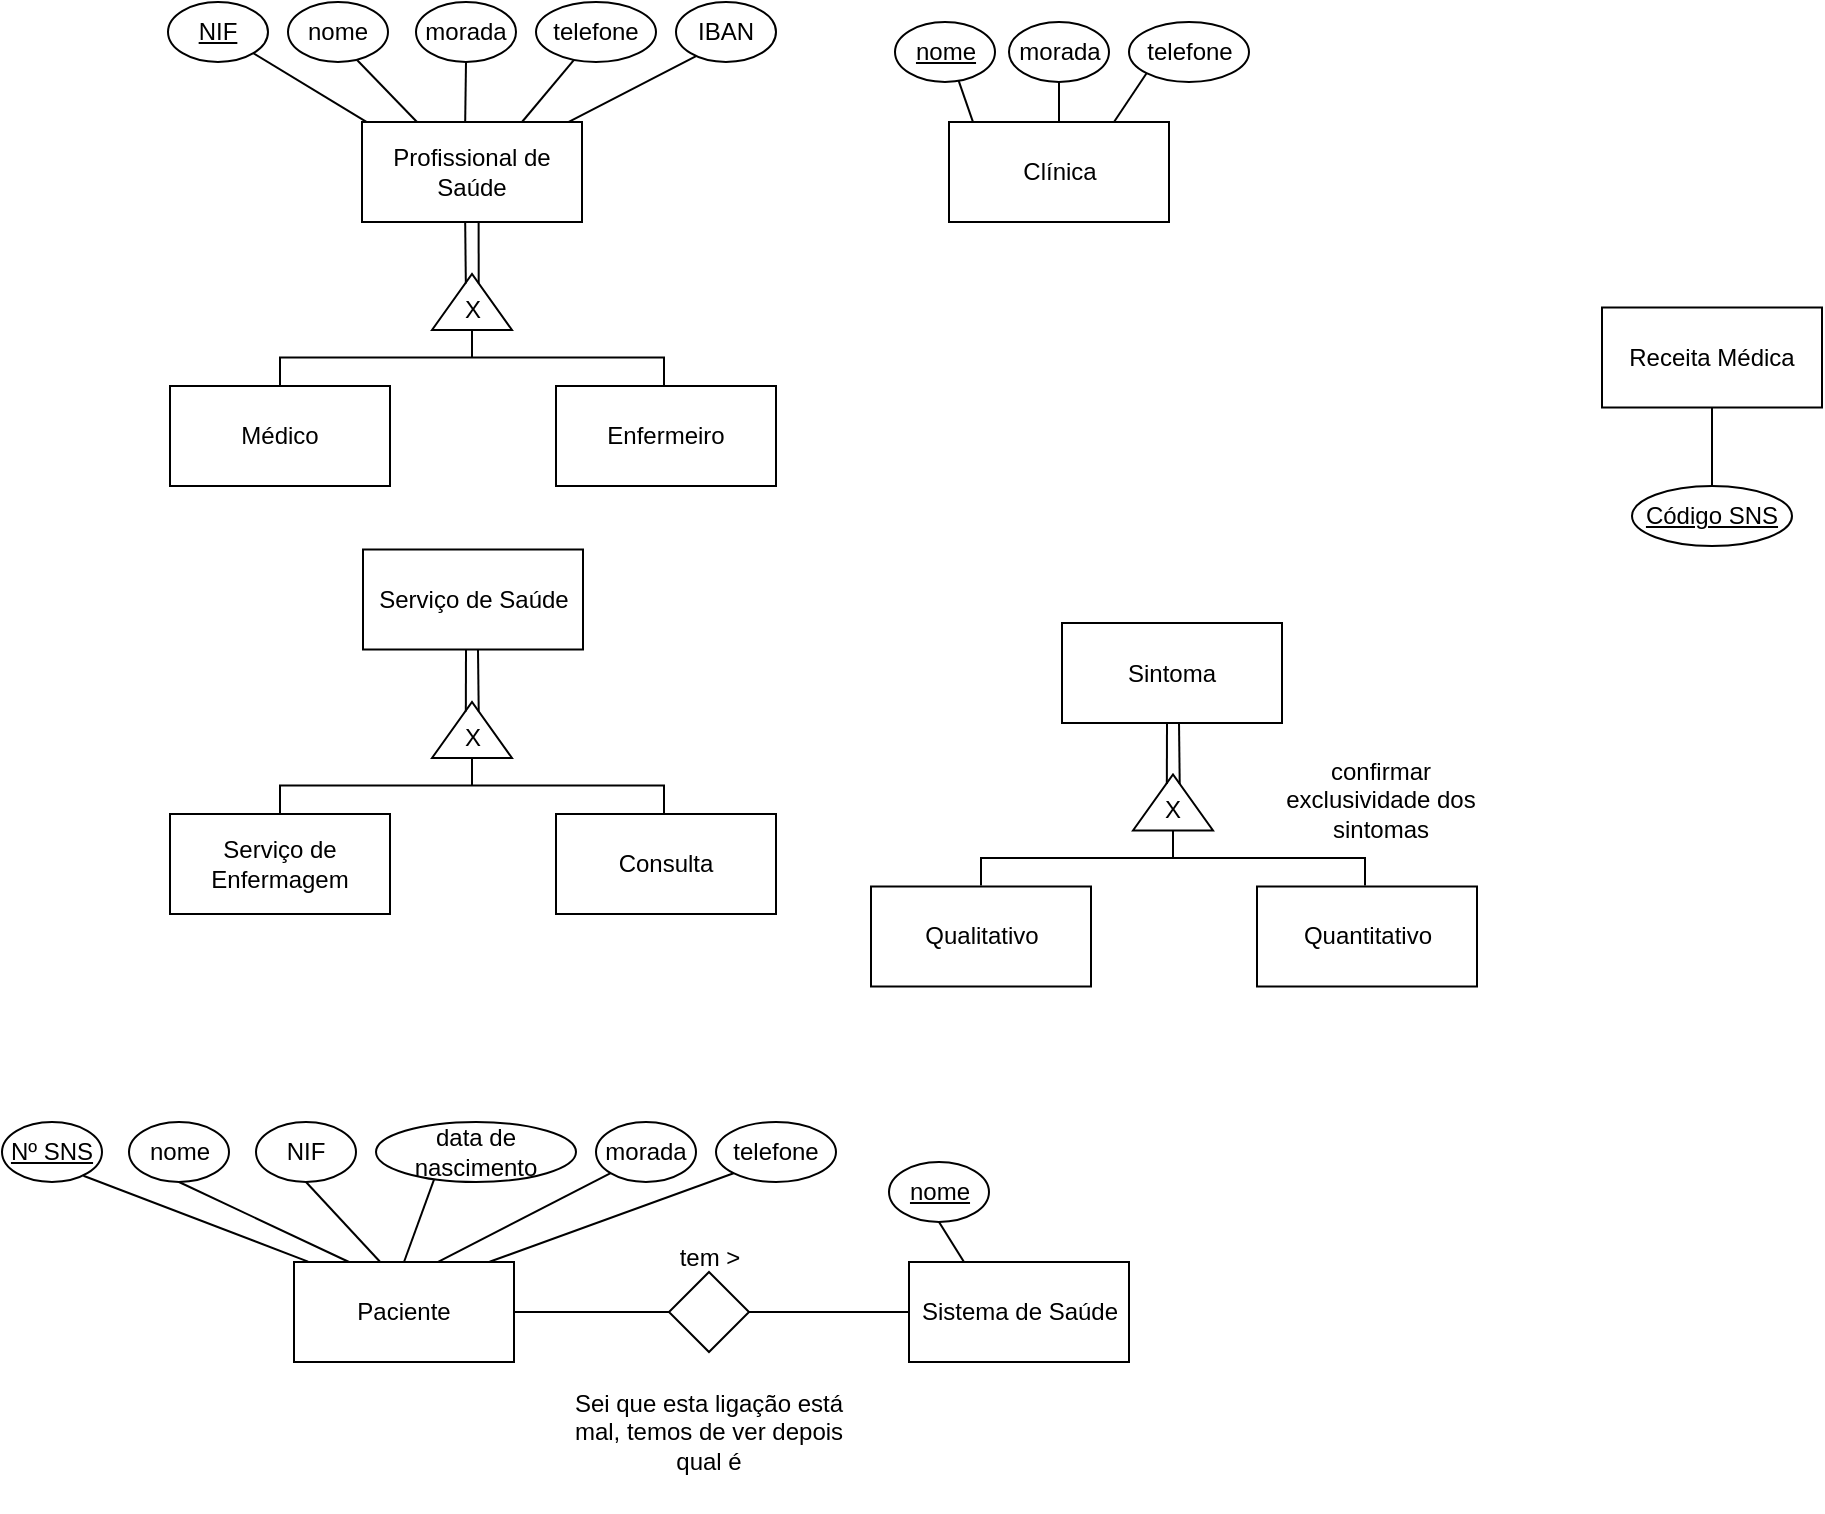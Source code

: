 <mxfile version="24.2.5" type="device">
  <diagram name="Página-1" id="wpr3pBIpoUip04HzEn6h">
    <mxGraphModel dx="1375" dy="997" grid="1" gridSize="10" guides="1" tooltips="1" connect="1" arrows="1" fold="1" page="1" pageScale="1" pageWidth="1169" pageHeight="1654" math="0" shadow="0">
      <root>
        <mxCell id="0" />
        <mxCell id="1" parent="0" />
        <mxCell id="ECzDEPBXJ9Gx6K2N4yYG-2" value="Profissional de Saúde" style="html=1;whiteSpace=wrap;" vertex="1" parent="1">
          <mxGeometry x="280" y="320" width="110" height="50" as="geometry" />
        </mxCell>
        <mxCell id="ECzDEPBXJ9Gx6K2N4yYG-3" value="&lt;u&gt;NIF&lt;/u&gt;" style="ellipse;whiteSpace=wrap;html=1;" vertex="1" parent="1">
          <mxGeometry x="183" y="260" width="50" height="30" as="geometry" />
        </mxCell>
        <mxCell id="ECzDEPBXJ9Gx6K2N4yYG-4" value="nome" style="ellipse;whiteSpace=wrap;html=1;" vertex="1" parent="1">
          <mxGeometry x="243" y="260" width="50" height="30" as="geometry" />
        </mxCell>
        <mxCell id="ECzDEPBXJ9Gx6K2N4yYG-5" value="morada" style="ellipse;whiteSpace=wrap;html=1;" vertex="1" parent="1">
          <mxGeometry x="307" y="260" width="50" height="30" as="geometry" />
        </mxCell>
        <mxCell id="ECzDEPBXJ9Gx6K2N4yYG-6" value="telefone" style="ellipse;whiteSpace=wrap;html=1;" vertex="1" parent="1">
          <mxGeometry x="367" y="260" width="60" height="30" as="geometry" />
        </mxCell>
        <mxCell id="ECzDEPBXJ9Gx6K2N4yYG-7" value="IBAN" style="ellipse;whiteSpace=wrap;html=1;" vertex="1" parent="1">
          <mxGeometry x="437" y="260" width="50" height="30" as="geometry" />
        </mxCell>
        <mxCell id="ECzDEPBXJ9Gx6K2N4yYG-9" value="" style="endArrow=none;html=1;rounded=0;exitX=1;exitY=1;exitDx=0;exitDy=0;entryX=0.022;entryY=0.002;entryDx=0;entryDy=0;entryPerimeter=0;" edge="1" parent="1" source="ECzDEPBXJ9Gx6K2N4yYG-3" target="ECzDEPBXJ9Gx6K2N4yYG-2">
          <mxGeometry width="50" height="50" relative="1" as="geometry">
            <mxPoint x="310" y="400" as="sourcePoint" />
            <mxPoint x="360" y="350" as="targetPoint" />
          </mxGeometry>
        </mxCell>
        <mxCell id="ECzDEPBXJ9Gx6K2N4yYG-10" value="" style="endArrow=none;html=1;rounded=0;entryX=0.693;entryY=0.97;entryDx=0;entryDy=0;entryPerimeter=0;exitX=0.25;exitY=0;exitDx=0;exitDy=0;" edge="1" parent="1" source="ECzDEPBXJ9Gx6K2N4yYG-2" target="ECzDEPBXJ9Gx6K2N4yYG-4">
          <mxGeometry width="50" height="50" relative="1" as="geometry">
            <mxPoint x="310" y="400" as="sourcePoint" />
            <mxPoint x="360" y="350" as="targetPoint" />
          </mxGeometry>
        </mxCell>
        <mxCell id="ECzDEPBXJ9Gx6K2N4yYG-11" value="" style="endArrow=none;html=1;rounded=0;entryX=0.5;entryY=1;entryDx=0;entryDy=0;exitX=0.469;exitY=0.008;exitDx=0;exitDy=0;exitPerimeter=0;" edge="1" parent="1" source="ECzDEPBXJ9Gx6K2N4yYG-2" target="ECzDEPBXJ9Gx6K2N4yYG-5">
          <mxGeometry width="50" height="50" relative="1" as="geometry">
            <mxPoint x="310" y="400" as="sourcePoint" />
            <mxPoint x="360" y="350" as="targetPoint" />
          </mxGeometry>
        </mxCell>
        <mxCell id="ECzDEPBXJ9Gx6K2N4yYG-12" value="" style="endArrow=none;html=1;rounded=0;entryX=0.315;entryY=0.97;entryDx=0;entryDy=0;entryPerimeter=0;" edge="1" parent="1" target="ECzDEPBXJ9Gx6K2N4yYG-6">
          <mxGeometry width="50" height="50" relative="1" as="geometry">
            <mxPoint x="360" y="320" as="sourcePoint" />
            <mxPoint x="360" y="350" as="targetPoint" />
          </mxGeometry>
        </mxCell>
        <mxCell id="ECzDEPBXJ9Gx6K2N4yYG-13" value="" style="endArrow=none;html=1;rounded=0;entryX=0.201;entryY=0.901;entryDx=0;entryDy=0;entryPerimeter=0;exitX=0.94;exitY=-0.001;exitDx=0;exitDy=0;exitPerimeter=0;" edge="1" parent="1" source="ECzDEPBXJ9Gx6K2N4yYG-2" target="ECzDEPBXJ9Gx6K2N4yYG-7">
          <mxGeometry width="50" height="50" relative="1" as="geometry">
            <mxPoint x="310" y="370" as="sourcePoint" />
            <mxPoint x="360" y="320" as="targetPoint" />
          </mxGeometry>
        </mxCell>
        <mxCell id="ECzDEPBXJ9Gx6K2N4yYG-14" value="Clínica" style="html=1;whiteSpace=wrap;" vertex="1" parent="1">
          <mxGeometry x="573.5" y="320" width="110" height="50" as="geometry" />
        </mxCell>
        <mxCell id="ECzDEPBXJ9Gx6K2N4yYG-16" value="&lt;u&gt;nome&lt;/u&gt;" style="ellipse;whiteSpace=wrap;html=1;" vertex="1" parent="1">
          <mxGeometry x="546.5" y="270" width="50" height="30" as="geometry" />
        </mxCell>
        <mxCell id="ECzDEPBXJ9Gx6K2N4yYG-17" value="morada" style="ellipse;whiteSpace=wrap;html=1;" vertex="1" parent="1">
          <mxGeometry x="603.5" y="270" width="50" height="30" as="geometry" />
        </mxCell>
        <mxCell id="ECzDEPBXJ9Gx6K2N4yYG-18" value="telefone" style="ellipse;whiteSpace=wrap;html=1;" vertex="1" parent="1">
          <mxGeometry x="663.5" y="270" width="60" height="30" as="geometry" />
        </mxCell>
        <mxCell id="ECzDEPBXJ9Gx6K2N4yYG-19" value="" style="endArrow=none;html=1;rounded=0;exitX=0.108;exitY=-0.007;exitDx=0;exitDy=0;exitPerimeter=0;entryX=0.637;entryY=0.981;entryDx=0;entryDy=0;entryPerimeter=0;" edge="1" parent="1" source="ECzDEPBXJ9Gx6K2N4yYG-14" target="ECzDEPBXJ9Gx6K2N4yYG-16">
          <mxGeometry width="50" height="50" relative="1" as="geometry">
            <mxPoint x="553" y="300" as="sourcePoint" />
            <mxPoint x="603" y="250" as="targetPoint" />
          </mxGeometry>
        </mxCell>
        <mxCell id="ECzDEPBXJ9Gx6K2N4yYG-20" value="" style="endArrow=none;html=1;rounded=0;entryX=0.5;entryY=1;entryDx=0;entryDy=0;exitX=0.5;exitY=0;exitDx=0;exitDy=0;" edge="1" parent="1" source="ECzDEPBXJ9Gx6K2N4yYG-14" target="ECzDEPBXJ9Gx6K2N4yYG-17">
          <mxGeometry width="50" height="50" relative="1" as="geometry">
            <mxPoint x="593" y="330" as="sourcePoint" />
            <mxPoint x="643" y="280" as="targetPoint" />
          </mxGeometry>
        </mxCell>
        <mxCell id="ECzDEPBXJ9Gx6K2N4yYG-21" value="" style="endArrow=none;html=1;rounded=0;entryX=0;entryY=1;entryDx=0;entryDy=0;exitX=0.75;exitY=0;exitDx=0;exitDy=0;" edge="1" parent="1" source="ECzDEPBXJ9Gx6K2N4yYG-14" target="ECzDEPBXJ9Gx6K2N4yYG-18">
          <mxGeometry width="50" height="50" relative="1" as="geometry">
            <mxPoint x="593" y="330" as="sourcePoint" />
            <mxPoint x="643" y="280" as="targetPoint" />
          </mxGeometry>
        </mxCell>
        <mxCell id="ECzDEPBXJ9Gx6K2N4yYG-22" value="Paciente" style="html=1;whiteSpace=wrap;" vertex="1" parent="1">
          <mxGeometry x="246" y="890" width="110" height="50" as="geometry" />
        </mxCell>
        <mxCell id="ECzDEPBXJ9Gx6K2N4yYG-23" value="&lt;u&gt;Nº SNS&lt;/u&gt;" style="ellipse;whiteSpace=wrap;html=1;" vertex="1" parent="1">
          <mxGeometry x="100" y="820" width="50" height="30" as="geometry" />
        </mxCell>
        <mxCell id="ECzDEPBXJ9Gx6K2N4yYG-24" value="NIF" style="ellipse;whiteSpace=wrap;html=1;" vertex="1" parent="1">
          <mxGeometry x="227" y="820" width="50" height="30" as="geometry" />
        </mxCell>
        <mxCell id="ECzDEPBXJ9Gx6K2N4yYG-25" value="nome" style="ellipse;whiteSpace=wrap;html=1;" vertex="1" parent="1">
          <mxGeometry x="163.5" y="820" width="50" height="30" as="geometry" />
        </mxCell>
        <mxCell id="ECzDEPBXJ9Gx6K2N4yYG-26" value="morada" style="ellipse;whiteSpace=wrap;html=1;" vertex="1" parent="1">
          <mxGeometry x="397" y="820" width="50" height="30" as="geometry" />
        </mxCell>
        <mxCell id="ECzDEPBXJ9Gx6K2N4yYG-27" value="telefone" style="ellipse;whiteSpace=wrap;html=1;" vertex="1" parent="1">
          <mxGeometry x="457" y="820" width="60" height="30" as="geometry" />
        </mxCell>
        <mxCell id="ECzDEPBXJ9Gx6K2N4yYG-28" value="data de nascimento" style="ellipse;whiteSpace=wrap;html=1;" vertex="1" parent="1">
          <mxGeometry x="287" y="820" width="100" height="30" as="geometry" />
        </mxCell>
        <mxCell id="ECzDEPBXJ9Gx6K2N4yYG-29" value="" style="endArrow=none;html=1;rounded=0;exitX=0.814;exitY=0.895;exitDx=0;exitDy=0;exitPerimeter=0;entryX=0.064;entryY=-0.004;entryDx=0;entryDy=0;entryPerimeter=0;" edge="1" parent="1" source="ECzDEPBXJ9Gx6K2N4yYG-23" target="ECzDEPBXJ9Gx6K2N4yYG-22">
          <mxGeometry width="50" height="50" relative="1" as="geometry">
            <mxPoint x="267" y="870" as="sourcePoint" />
            <mxPoint x="317" y="820" as="targetPoint" />
          </mxGeometry>
        </mxCell>
        <mxCell id="ECzDEPBXJ9Gx6K2N4yYG-30" value="" style="endArrow=none;html=1;rounded=0;exitX=0.25;exitY=0;exitDx=0;exitDy=0;entryX=0.5;entryY=1;entryDx=0;entryDy=0;" edge="1" parent="1" source="ECzDEPBXJ9Gx6K2N4yYG-22" target="ECzDEPBXJ9Gx6K2N4yYG-25">
          <mxGeometry width="50" height="50" relative="1" as="geometry">
            <mxPoint x="287" y="880" as="sourcePoint" />
            <mxPoint x="337" y="830" as="targetPoint" />
          </mxGeometry>
        </mxCell>
        <mxCell id="ECzDEPBXJ9Gx6K2N4yYG-31" value="" style="endArrow=none;html=1;rounded=0;entryX=0.5;entryY=1;entryDx=0;entryDy=0;exitX=0.393;exitY=0.002;exitDx=0;exitDy=0;exitPerimeter=0;" edge="1" parent="1" source="ECzDEPBXJ9Gx6K2N4yYG-22" target="ECzDEPBXJ9Gx6K2N4yYG-24">
          <mxGeometry width="50" height="50" relative="1" as="geometry">
            <mxPoint x="287" y="880" as="sourcePoint" />
            <mxPoint x="337" y="830" as="targetPoint" />
          </mxGeometry>
        </mxCell>
        <mxCell id="ECzDEPBXJ9Gx6K2N4yYG-32" value="" style="endArrow=none;html=1;rounded=0;entryX=0.29;entryY=0.959;entryDx=0;entryDy=0;entryPerimeter=0;exitX=0.5;exitY=0;exitDx=0;exitDy=0;" edge="1" parent="1" source="ECzDEPBXJ9Gx6K2N4yYG-22" target="ECzDEPBXJ9Gx6K2N4yYG-28">
          <mxGeometry width="50" height="50" relative="1" as="geometry">
            <mxPoint x="287" y="890" as="sourcePoint" />
            <mxPoint x="337" y="840" as="targetPoint" />
          </mxGeometry>
        </mxCell>
        <mxCell id="ECzDEPBXJ9Gx6K2N4yYG-33" value="" style="endArrow=none;html=1;rounded=0;entryX=0;entryY=1;entryDx=0;entryDy=0;exitX=0.653;exitY=0.001;exitDx=0;exitDy=0;exitPerimeter=0;" edge="1" parent="1" source="ECzDEPBXJ9Gx6K2N4yYG-22" target="ECzDEPBXJ9Gx6K2N4yYG-26">
          <mxGeometry width="50" height="50" relative="1" as="geometry">
            <mxPoint x="297" y="880" as="sourcePoint" />
            <mxPoint x="347" y="830" as="targetPoint" />
          </mxGeometry>
        </mxCell>
        <mxCell id="ECzDEPBXJ9Gx6K2N4yYG-34" value="" style="endArrow=none;html=1;rounded=0;entryX=0;entryY=1;entryDx=0;entryDy=0;exitX=0.889;exitY=-0.002;exitDx=0;exitDy=0;exitPerimeter=0;" edge="1" parent="1" source="ECzDEPBXJ9Gx6K2N4yYG-22" target="ECzDEPBXJ9Gx6K2N4yYG-27">
          <mxGeometry width="50" height="50" relative="1" as="geometry">
            <mxPoint x="267" y="870" as="sourcePoint" />
            <mxPoint x="317" y="820" as="targetPoint" />
          </mxGeometry>
        </mxCell>
        <mxCell id="ECzDEPBXJ9Gx6K2N4yYG-35" value="Sistema de Saúde" style="html=1;whiteSpace=wrap;" vertex="1" parent="1">
          <mxGeometry x="553.5" y="890" width="110" height="50" as="geometry" />
        </mxCell>
        <mxCell id="ECzDEPBXJ9Gx6K2N4yYG-36" value="&lt;u&gt;nome&lt;/u&gt;" style="ellipse;whiteSpace=wrap;html=1;" vertex="1" parent="1">
          <mxGeometry x="543.5" y="840" width="50" height="30" as="geometry" />
        </mxCell>
        <mxCell id="ECzDEPBXJ9Gx6K2N4yYG-37" value="" style="endArrow=none;html=1;rounded=0;entryX=0.5;entryY=1;entryDx=0;entryDy=0;exitX=0.25;exitY=0;exitDx=0;exitDy=0;" edge="1" parent="1" source="ECzDEPBXJ9Gx6K2N4yYG-35" target="ECzDEPBXJ9Gx6K2N4yYG-36">
          <mxGeometry width="50" height="50" relative="1" as="geometry">
            <mxPoint x="483.5" y="960" as="sourcePoint" />
            <mxPoint x="533.5" y="910" as="targetPoint" />
          </mxGeometry>
        </mxCell>
        <mxCell id="ECzDEPBXJ9Gx6K2N4yYG-38" value="" style="rhombus;whiteSpace=wrap;html=1;" vertex="1" parent="1">
          <mxGeometry x="433.5" y="895" width="40" height="40" as="geometry" />
        </mxCell>
        <mxCell id="ECzDEPBXJ9Gx6K2N4yYG-39" value="" style="endArrow=none;html=1;rounded=0;exitX=1;exitY=0.5;exitDx=0;exitDy=0;entryX=0;entryY=0.5;entryDx=0;entryDy=0;" edge="1" parent="1" source="ECzDEPBXJ9Gx6K2N4yYG-38" target="ECzDEPBXJ9Gx6K2N4yYG-35">
          <mxGeometry width="50" height="50" relative="1" as="geometry">
            <mxPoint x="403.5" y="920" as="sourcePoint" />
            <mxPoint x="453.5" y="870" as="targetPoint" />
          </mxGeometry>
        </mxCell>
        <mxCell id="ECzDEPBXJ9Gx6K2N4yYG-40" value="" style="endArrow=none;html=1;rounded=0;exitX=1;exitY=0.5;exitDx=0;exitDy=0;entryX=0;entryY=0.5;entryDx=0;entryDy=0;" edge="1" parent="1" source="ECzDEPBXJ9Gx6K2N4yYG-22" target="ECzDEPBXJ9Gx6K2N4yYG-38">
          <mxGeometry width="50" height="50" relative="1" as="geometry">
            <mxPoint x="403.5" y="920" as="sourcePoint" />
            <mxPoint x="453.5" y="870" as="targetPoint" />
          </mxGeometry>
        </mxCell>
        <mxCell id="ECzDEPBXJ9Gx6K2N4yYG-41" value="tem &amp;gt;" style="text;html=1;align=center;verticalAlign=middle;whiteSpace=wrap;rounded=0;" vertex="1" parent="1">
          <mxGeometry x="428.5" y="878" width="50" height="20" as="geometry" />
        </mxCell>
        <mxCell id="ECzDEPBXJ9Gx6K2N4yYG-42" value="Médico" style="html=1;whiteSpace=wrap;" vertex="1" parent="1">
          <mxGeometry x="184" y="452" width="110" height="50" as="geometry" />
        </mxCell>
        <mxCell id="ECzDEPBXJ9Gx6K2N4yYG-43" value="Enfermeiro" style="html=1;whiteSpace=wrap;" vertex="1" parent="1">
          <mxGeometry x="377" y="452" width="110" height="50" as="geometry" />
        </mxCell>
        <mxCell id="ECzDEPBXJ9Gx6K2N4yYG-44" value="" style="triangle;whiteSpace=wrap;html=1;rotation=-90;" vertex="1" parent="1">
          <mxGeometry x="321" y="390" width="28" height="40" as="geometry" />
        </mxCell>
        <mxCell id="ECzDEPBXJ9Gx6K2N4yYG-45" value="" style="endArrow=none;html=1;rounded=0;entryX=0.469;entryY=1.002;entryDx=0;entryDy=0;entryPerimeter=0;exitX=0.831;exitY=0.423;exitDx=0;exitDy=0;exitPerimeter=0;" edge="1" parent="1" source="ECzDEPBXJ9Gx6K2N4yYG-44" target="ECzDEPBXJ9Gx6K2N4yYG-2">
          <mxGeometry width="50" height="50" relative="1" as="geometry">
            <mxPoint x="331.32" y="401.432" as="sourcePoint" />
            <mxPoint x="331.26" y="369.75" as="targetPoint" />
          </mxGeometry>
        </mxCell>
        <mxCell id="ECzDEPBXJ9Gx6K2N4yYG-47" value="" style="endArrow=none;html=1;rounded=0;entryX=0.53;entryY=1.004;entryDx=0;entryDy=0;entryPerimeter=0;exitX=0.831;exitY=0.584;exitDx=0;exitDy=0;exitPerimeter=0;" edge="1" parent="1" source="ECzDEPBXJ9Gx6K2N4yYG-44" target="ECzDEPBXJ9Gx6K2N4yYG-2">
          <mxGeometry width="50" height="50" relative="1" as="geometry">
            <mxPoint x="338.95" y="401" as="sourcePoint" />
            <mxPoint x="338.95" y="370" as="targetPoint" />
          </mxGeometry>
        </mxCell>
        <mxCell id="ECzDEPBXJ9Gx6K2N4yYG-48" value="X" style="text;html=1;align=center;verticalAlign=middle;whiteSpace=wrap;rounded=0;" vertex="1" parent="1">
          <mxGeometry x="327.5" y="406.5" width="15" height="15" as="geometry" />
        </mxCell>
        <mxCell id="ECzDEPBXJ9Gx6K2N4yYG-49" value="" style="strokeWidth=1;html=1;shape=mxgraph.flowchart.annotation_2;align=left;labelPosition=right;pointerEvents=1;rotation=90;" vertex="1" parent="1">
          <mxGeometry x="321.25" y="341.75" width="27.5" height="192" as="geometry" />
        </mxCell>
        <mxCell id="ECzDEPBXJ9Gx6K2N4yYG-50" value="Sei que esta ligação está mal, temos de ver depois qual é" style="text;html=1;align=center;verticalAlign=middle;whiteSpace=wrap;rounded=0;" vertex="1" parent="1">
          <mxGeometry x="383" y="935" width="141" height="80" as="geometry" />
        </mxCell>
        <mxCell id="ECzDEPBXJ9Gx6K2N4yYG-52" value="Serviço de Saúde" style="html=1;whiteSpace=wrap;" vertex="1" parent="1">
          <mxGeometry x="280.5" y="533.75" width="110" height="50" as="geometry" />
        </mxCell>
        <mxCell id="ECzDEPBXJ9Gx6K2N4yYG-53" value="Serviço de Enfermagem" style="html=1;whiteSpace=wrap;" vertex="1" parent="1">
          <mxGeometry x="184" y="666" width="110" height="50" as="geometry" />
        </mxCell>
        <mxCell id="ECzDEPBXJ9Gx6K2N4yYG-54" value="Consulta" style="html=1;whiteSpace=wrap;" vertex="1" parent="1">
          <mxGeometry x="377" y="666" width="110" height="50" as="geometry" />
        </mxCell>
        <mxCell id="ECzDEPBXJ9Gx6K2N4yYG-55" value="" style="triangle;whiteSpace=wrap;html=1;rotation=-90;" vertex="1" parent="1">
          <mxGeometry x="321" y="604" width="28" height="40" as="geometry" />
        </mxCell>
        <mxCell id="ECzDEPBXJ9Gx6K2N4yYG-56" value="" style="endArrow=none;html=1;rounded=0;entryX=0.469;entryY=1.002;entryDx=0;entryDy=0;entryPerimeter=0;exitX=0.831;exitY=0.423;exitDx=0;exitDy=0;exitPerimeter=0;" edge="1" parent="1" source="ECzDEPBXJ9Gx6K2N4yYG-55">
          <mxGeometry width="50" height="50" relative="1" as="geometry">
            <mxPoint x="331.32" y="615.432" as="sourcePoint" />
            <mxPoint x="332" y="584" as="targetPoint" />
          </mxGeometry>
        </mxCell>
        <mxCell id="ECzDEPBXJ9Gx6K2N4yYG-57" value="" style="endArrow=none;html=1;rounded=0;entryX=0.53;entryY=1.004;entryDx=0;entryDy=0;entryPerimeter=0;exitX=0.831;exitY=0.584;exitDx=0;exitDy=0;exitPerimeter=0;" edge="1" parent="1" source="ECzDEPBXJ9Gx6K2N4yYG-55">
          <mxGeometry width="50" height="50" relative="1" as="geometry">
            <mxPoint x="338.95" y="615" as="sourcePoint" />
            <mxPoint x="338" y="584" as="targetPoint" />
          </mxGeometry>
        </mxCell>
        <mxCell id="ECzDEPBXJ9Gx6K2N4yYG-58" value="X" style="text;html=1;align=center;verticalAlign=middle;whiteSpace=wrap;rounded=0;" vertex="1" parent="1">
          <mxGeometry x="327.5" y="620.5" width="15" height="15" as="geometry" />
        </mxCell>
        <mxCell id="ECzDEPBXJ9Gx6K2N4yYG-59" value="" style="strokeWidth=1;html=1;shape=mxgraph.flowchart.annotation_2;align=left;labelPosition=right;pointerEvents=1;rotation=90;" vertex="1" parent="1">
          <mxGeometry x="321.25" y="555.75" width="27.5" height="192" as="geometry" />
        </mxCell>
        <mxCell id="ECzDEPBXJ9Gx6K2N4yYG-60" value="Sintoma" style="html=1;whiteSpace=wrap;" vertex="1" parent="1">
          <mxGeometry x="630" y="570.5" width="110" height="50" as="geometry" />
        </mxCell>
        <mxCell id="ECzDEPBXJ9Gx6K2N4yYG-61" value="Qualitativo" style="html=1;whiteSpace=wrap;" vertex="1" parent="1">
          <mxGeometry x="534.5" y="702.25" width="110" height="50" as="geometry" />
        </mxCell>
        <mxCell id="ECzDEPBXJ9Gx6K2N4yYG-62" value="Quantitativo" style="html=1;whiteSpace=wrap;" vertex="1" parent="1">
          <mxGeometry x="727.5" y="702.25" width="110" height="50" as="geometry" />
        </mxCell>
        <mxCell id="ECzDEPBXJ9Gx6K2N4yYG-63" value="" style="triangle;whiteSpace=wrap;html=1;rotation=-90;" vertex="1" parent="1">
          <mxGeometry x="671.5" y="640.25" width="28" height="40" as="geometry" />
        </mxCell>
        <mxCell id="ECzDEPBXJ9Gx6K2N4yYG-64" value="" style="endArrow=none;html=1;rounded=0;entryX=0.469;entryY=1.002;entryDx=0;entryDy=0;entryPerimeter=0;exitX=0.831;exitY=0.423;exitDx=0;exitDy=0;exitPerimeter=0;" edge="1" parent="1" source="ECzDEPBXJ9Gx6K2N4yYG-63">
          <mxGeometry width="50" height="50" relative="1" as="geometry">
            <mxPoint x="681.82" y="651.682" as="sourcePoint" />
            <mxPoint x="682.5" y="620.25" as="targetPoint" />
          </mxGeometry>
        </mxCell>
        <mxCell id="ECzDEPBXJ9Gx6K2N4yYG-65" value="" style="endArrow=none;html=1;rounded=0;entryX=0.53;entryY=1.004;entryDx=0;entryDy=0;entryPerimeter=0;exitX=0.831;exitY=0.584;exitDx=0;exitDy=0;exitPerimeter=0;" edge="1" parent="1" source="ECzDEPBXJ9Gx6K2N4yYG-63">
          <mxGeometry width="50" height="50" relative="1" as="geometry">
            <mxPoint x="689.45" y="651.25" as="sourcePoint" />
            <mxPoint x="688.5" y="620.25" as="targetPoint" />
          </mxGeometry>
        </mxCell>
        <mxCell id="ECzDEPBXJ9Gx6K2N4yYG-66" value="X" style="text;html=1;align=center;verticalAlign=middle;whiteSpace=wrap;rounded=0;" vertex="1" parent="1">
          <mxGeometry x="678" y="656.75" width="15" height="15" as="geometry" />
        </mxCell>
        <mxCell id="ECzDEPBXJ9Gx6K2N4yYG-67" value="" style="strokeWidth=1;html=1;shape=mxgraph.flowchart.annotation_2;align=left;labelPosition=right;pointerEvents=1;rotation=90;" vertex="1" parent="1">
          <mxGeometry x="671.75" y="592" width="27.5" height="192" as="geometry" />
        </mxCell>
        <mxCell id="ECzDEPBXJ9Gx6K2N4yYG-68" value="confirmar exclusividade dos sintomas" style="text;html=1;align=center;verticalAlign=middle;whiteSpace=wrap;rounded=0;" vertex="1" parent="1">
          <mxGeometry x="727.5" y="644" width="122.5" height="30" as="geometry" />
        </mxCell>
        <mxCell id="ECzDEPBXJ9Gx6K2N4yYG-69" value="Receita Médica" style="html=1;whiteSpace=wrap;" vertex="1" parent="1">
          <mxGeometry x="900" y="412.75" width="110" height="50" as="geometry" />
        </mxCell>
        <mxCell id="ECzDEPBXJ9Gx6K2N4yYG-70" value="&lt;u&gt;Código SNS&lt;/u&gt;" style="ellipse;whiteSpace=wrap;html=1;" vertex="1" parent="1">
          <mxGeometry x="915" y="502" width="80" height="30" as="geometry" />
        </mxCell>
        <mxCell id="ECzDEPBXJ9Gx6K2N4yYG-71" value="" style="endArrow=none;html=1;rounded=0;entryX=0.5;entryY=1;entryDx=0;entryDy=0;exitX=0.5;exitY=0;exitDx=0;exitDy=0;" edge="1" parent="1" source="ECzDEPBXJ9Gx6K2N4yYG-70" target="ECzDEPBXJ9Gx6K2N4yYG-69">
          <mxGeometry width="50" height="50" relative="1" as="geometry">
            <mxPoint x="860" y="570" as="sourcePoint" />
            <mxPoint x="910" y="520" as="targetPoint" />
          </mxGeometry>
        </mxCell>
      </root>
    </mxGraphModel>
  </diagram>
</mxfile>
